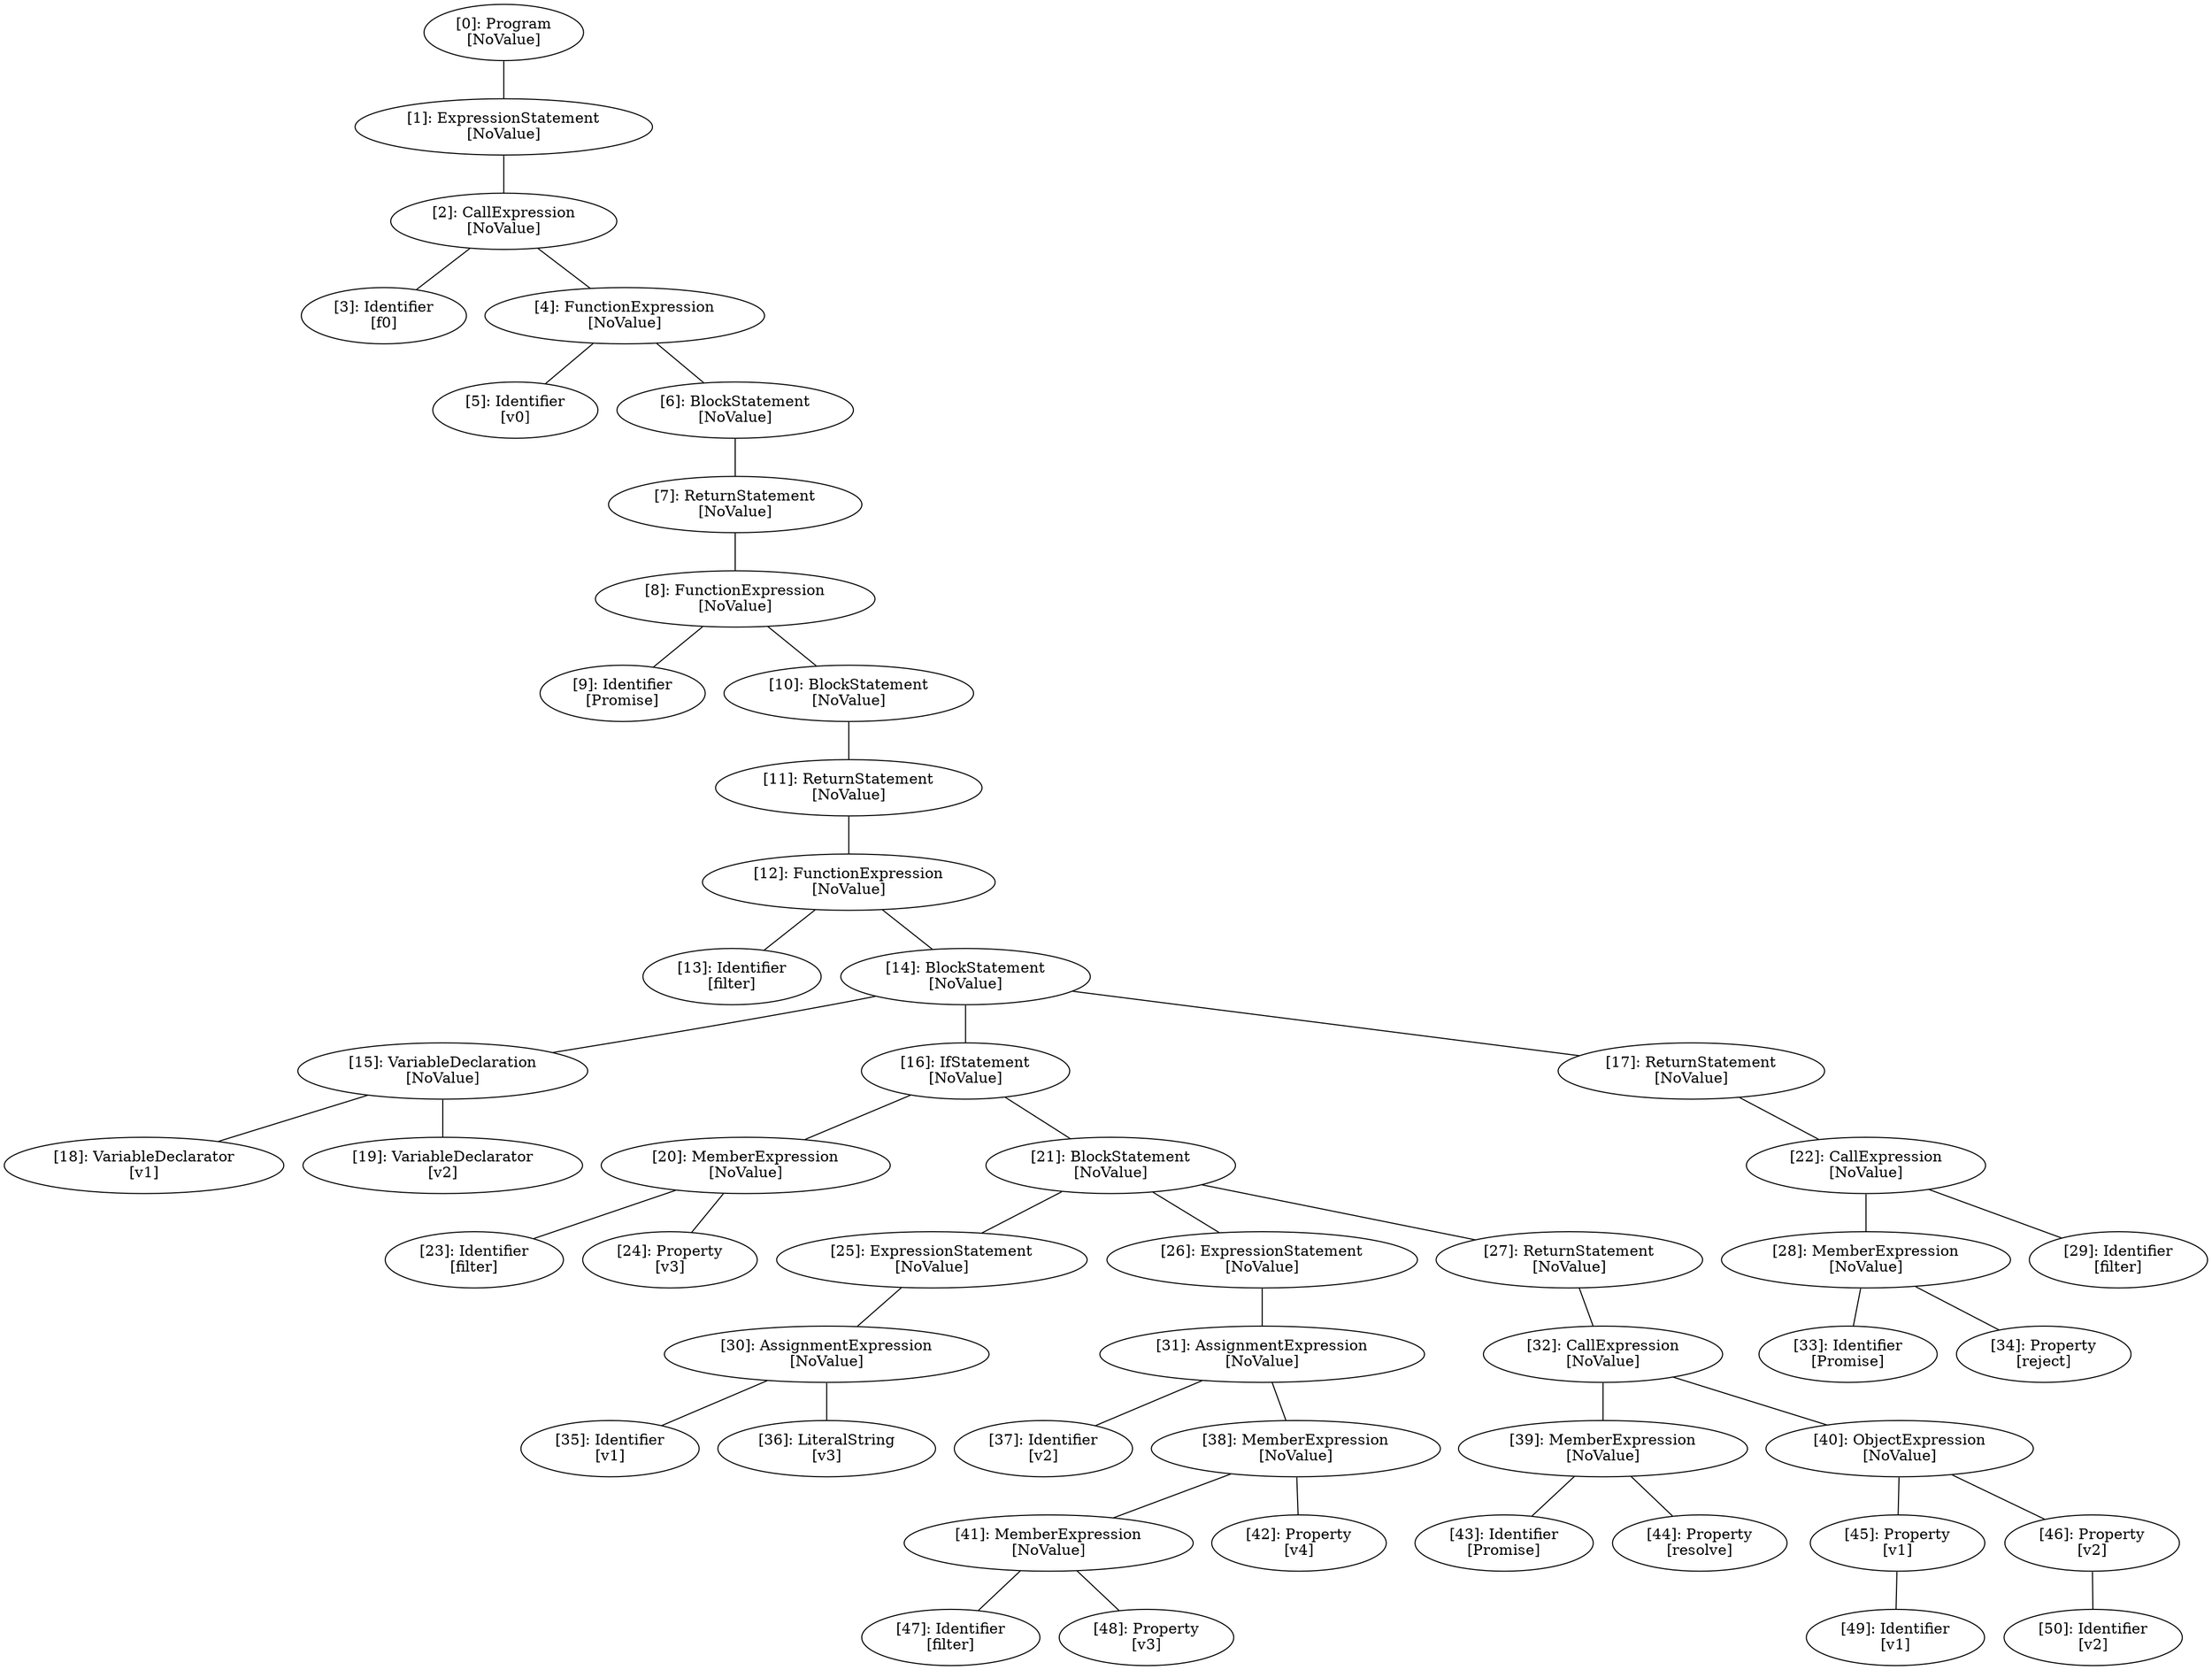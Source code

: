 // Result
graph {
	0 [label="[0]: Program
[NoValue]"]
	1 [label="[1]: ExpressionStatement
[NoValue]"]
	2 [label="[2]: CallExpression
[NoValue]"]
	3 [label="[3]: Identifier
[f0]"]
	4 [label="[4]: FunctionExpression
[NoValue]"]
	5 [label="[5]: Identifier
[v0]"]
	6 [label="[6]: BlockStatement
[NoValue]"]
	7 [label="[7]: ReturnStatement
[NoValue]"]
	8 [label="[8]: FunctionExpression
[NoValue]"]
	9 [label="[9]: Identifier
[Promise]"]
	10 [label="[10]: BlockStatement
[NoValue]"]
	11 [label="[11]: ReturnStatement
[NoValue]"]
	12 [label="[12]: FunctionExpression
[NoValue]"]
	13 [label="[13]: Identifier
[filter]"]
	14 [label="[14]: BlockStatement
[NoValue]"]
	15 [label="[15]: VariableDeclaration
[NoValue]"]
	16 [label="[16]: IfStatement
[NoValue]"]
	17 [label="[17]: ReturnStatement
[NoValue]"]
	18 [label="[18]: VariableDeclarator
[v1]"]
	19 [label="[19]: VariableDeclarator
[v2]"]
	20 [label="[20]: MemberExpression
[NoValue]"]
	21 [label="[21]: BlockStatement
[NoValue]"]
	22 [label="[22]: CallExpression
[NoValue]"]
	23 [label="[23]: Identifier
[filter]"]
	24 [label="[24]: Property
[v3]"]
	25 [label="[25]: ExpressionStatement
[NoValue]"]
	26 [label="[26]: ExpressionStatement
[NoValue]"]
	27 [label="[27]: ReturnStatement
[NoValue]"]
	28 [label="[28]: MemberExpression
[NoValue]"]
	29 [label="[29]: Identifier
[filter]"]
	30 [label="[30]: AssignmentExpression
[NoValue]"]
	31 [label="[31]: AssignmentExpression
[NoValue]"]
	32 [label="[32]: CallExpression
[NoValue]"]
	33 [label="[33]: Identifier
[Promise]"]
	34 [label="[34]: Property
[reject]"]
	35 [label="[35]: Identifier
[v1]"]
	36 [label="[36]: LiteralString
[v3]"]
	37 [label="[37]: Identifier
[v2]"]
	38 [label="[38]: MemberExpression
[NoValue]"]
	39 [label="[39]: MemberExpression
[NoValue]"]
	40 [label="[40]: ObjectExpression
[NoValue]"]
	41 [label="[41]: MemberExpression
[NoValue]"]
	42 [label="[42]: Property
[v4]"]
	43 [label="[43]: Identifier
[Promise]"]
	44 [label="[44]: Property
[resolve]"]
	45 [label="[45]: Property
[v1]"]
	46 [label="[46]: Property
[v2]"]
	47 [label="[47]: Identifier
[filter]"]
	48 [label="[48]: Property
[v3]"]
	49 [label="[49]: Identifier
[v1]"]
	50 [label="[50]: Identifier
[v2]"]
	0 -- 1
	1 -- 2
	2 -- 3
	2 -- 4
	4 -- 5
	4 -- 6
	6 -- 7
	7 -- 8
	8 -- 9
	8 -- 10
	10 -- 11
	11 -- 12
	12 -- 13
	12 -- 14
	14 -- 15
	14 -- 16
	14 -- 17
	15 -- 18
	15 -- 19
	16 -- 20
	16 -- 21
	17 -- 22
	20 -- 23
	20 -- 24
	21 -- 25
	21 -- 26
	21 -- 27
	22 -- 28
	22 -- 29
	25 -- 30
	26 -- 31
	27 -- 32
	28 -- 33
	28 -- 34
	30 -- 35
	30 -- 36
	31 -- 37
	31 -- 38
	32 -- 39
	32 -- 40
	38 -- 41
	38 -- 42
	39 -- 43
	39 -- 44
	40 -- 45
	40 -- 46
	41 -- 47
	41 -- 48
	45 -- 49
	46 -- 50
}
